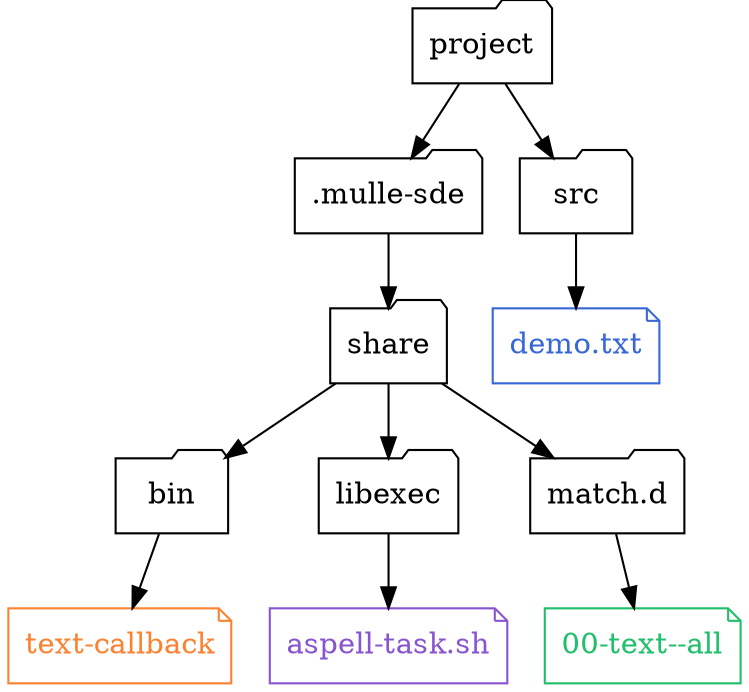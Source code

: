 digraph G {
    graph [rankdir = TD];

     node[ shape=folder ];

    { rank = same;  "project" };
    { rank = same;  ".mulle-sde", "src" };
    { rank = same;  "share" };
    { rank = same;  "bin", "libexec" }
    { rank = same;  "match.d" }

    "project"
    "project" -> ".mulle-sde"
    "project" -> "src"

    ".mulle-sde" -> "share"

    "share" -> "bin"
    "share" -> "libexec"

    "src"   -> "demo.txt"
    "bin"   -> "text-callback"
    "share" -> "match.d"
    "match.d" -> "00-text--all"

    "libexec"  -> "aspell-task.sh"

    "demo.txt"        [ shape="note", color="#3867d6", fontcolor="#3867d6" ]
    "00-text--all"    [ shape="note", color="#20bf6b", fontcolor="#20bf6b" ]
    "text-callback"   [ shape="note", color="#fa8231", fontcolor="#fa8231" ]
    "aspell-task.sh"  [ shape="note", color="#8854d0", fontcolor="#8854d0" ]
}
